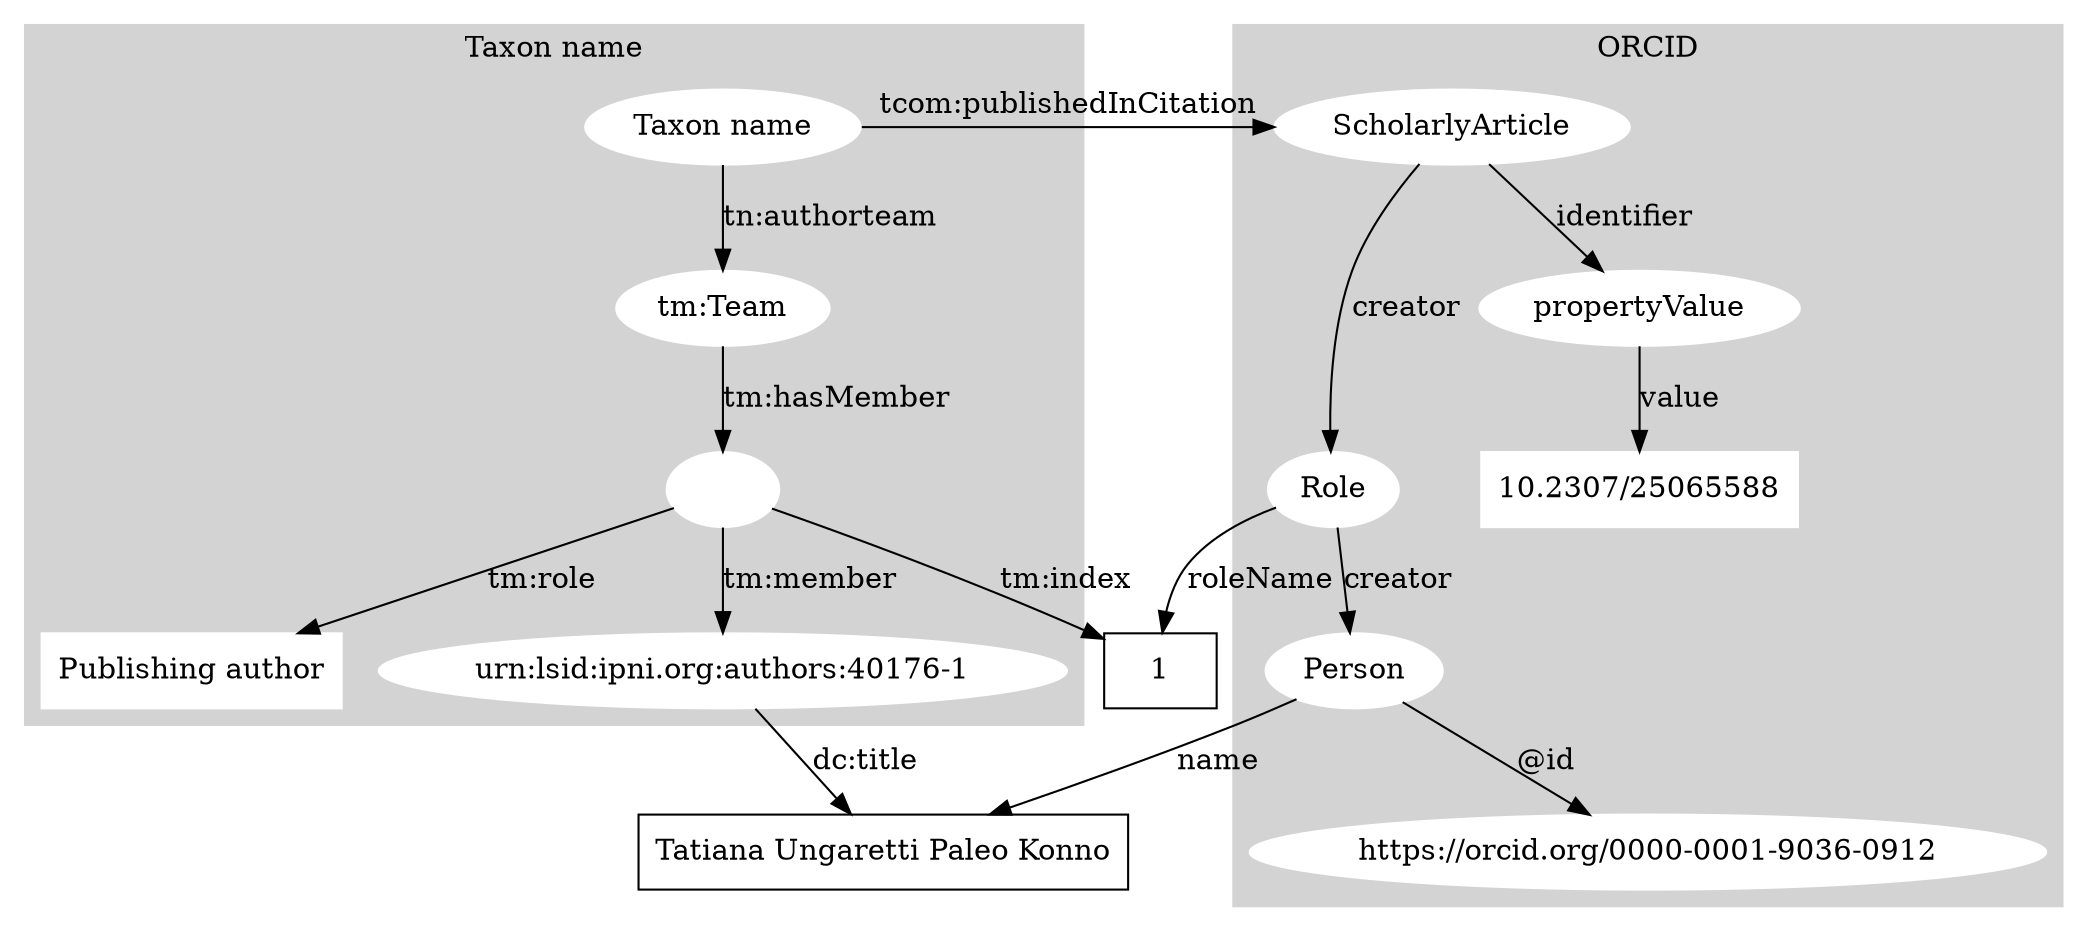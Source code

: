 digraph g {
	
	
	newrank=true;

	
		subgraph cluster1 {
		style=filled;
		color=lightgrey;
		node [style=filled,color=white]; 

		label = "Taxon name";
		
		
		taxon_name [label="Taxon name"] ;
		taxon_team [label="tm:Team"] ;
		
		bnode1 [label=""] ;
		
		role1 [label = "Publishing author",shape=box]

		
		author1 [label="urn:lsid:ipni.org:authors:40176-1"];
		
		
		taxon_name -> taxon_team [label="tn:authorteam"];
		
		taxon_team -> bnode1 [label="tm:hasMember"];
		
		

		bnode1 ->role1 [label="tm:role"];

		bnode1 ->author1 [label="tm:member"];
		
		
		
		
			
	}
	
	subgraph cluster2 {
	
	style=filled;
		color=lightgrey;
		node [style=filled,color=white]; 
	
		label = "Publication";
		
		label = "ORCID";
		
		
		
		
		
		
		ScholarlyArticle1 -> orcid_role [label="creator"];
		
		ScholarlyArticle1 [label="ScholarlyArticle"] ;
		creator1 [label="Person"] ;
		orcid_role [label="Role"] ;
		
		
		
		
		
		orcid_role -> creator1 [label="creator"] ;
		
		
		creator1 -> "https://orcid.org/0000-0001-9036-0912" [label="@id"];
		
		
		ScholarlyArticle1 -> orcid_identifier [label="identifier"] ;
				orcid_identifier [label="propertyValue"] ;
		orcid_identifier->doi [label="value"];
doi [label="10.2307/25065588",shape=box] ; 
		
	}
	
	{ rank=same; taxon_name; ScholarlyArticle1; }

	author1name [label="Tatiana Ungaretti Paleo Konno",shape=box] ;
creator1 -> author1name [label="name"];
author1 -> author1name [label="dc:title"];

	index1 [label="1",shape=box] ;
	bnode1 ->index1 [label="tm:index"];
orcid_role -> index1 [label="roleName"];

taxon_name -> ScholarlyArticle1 [label="tcom:publishedInCitation"];




	


}